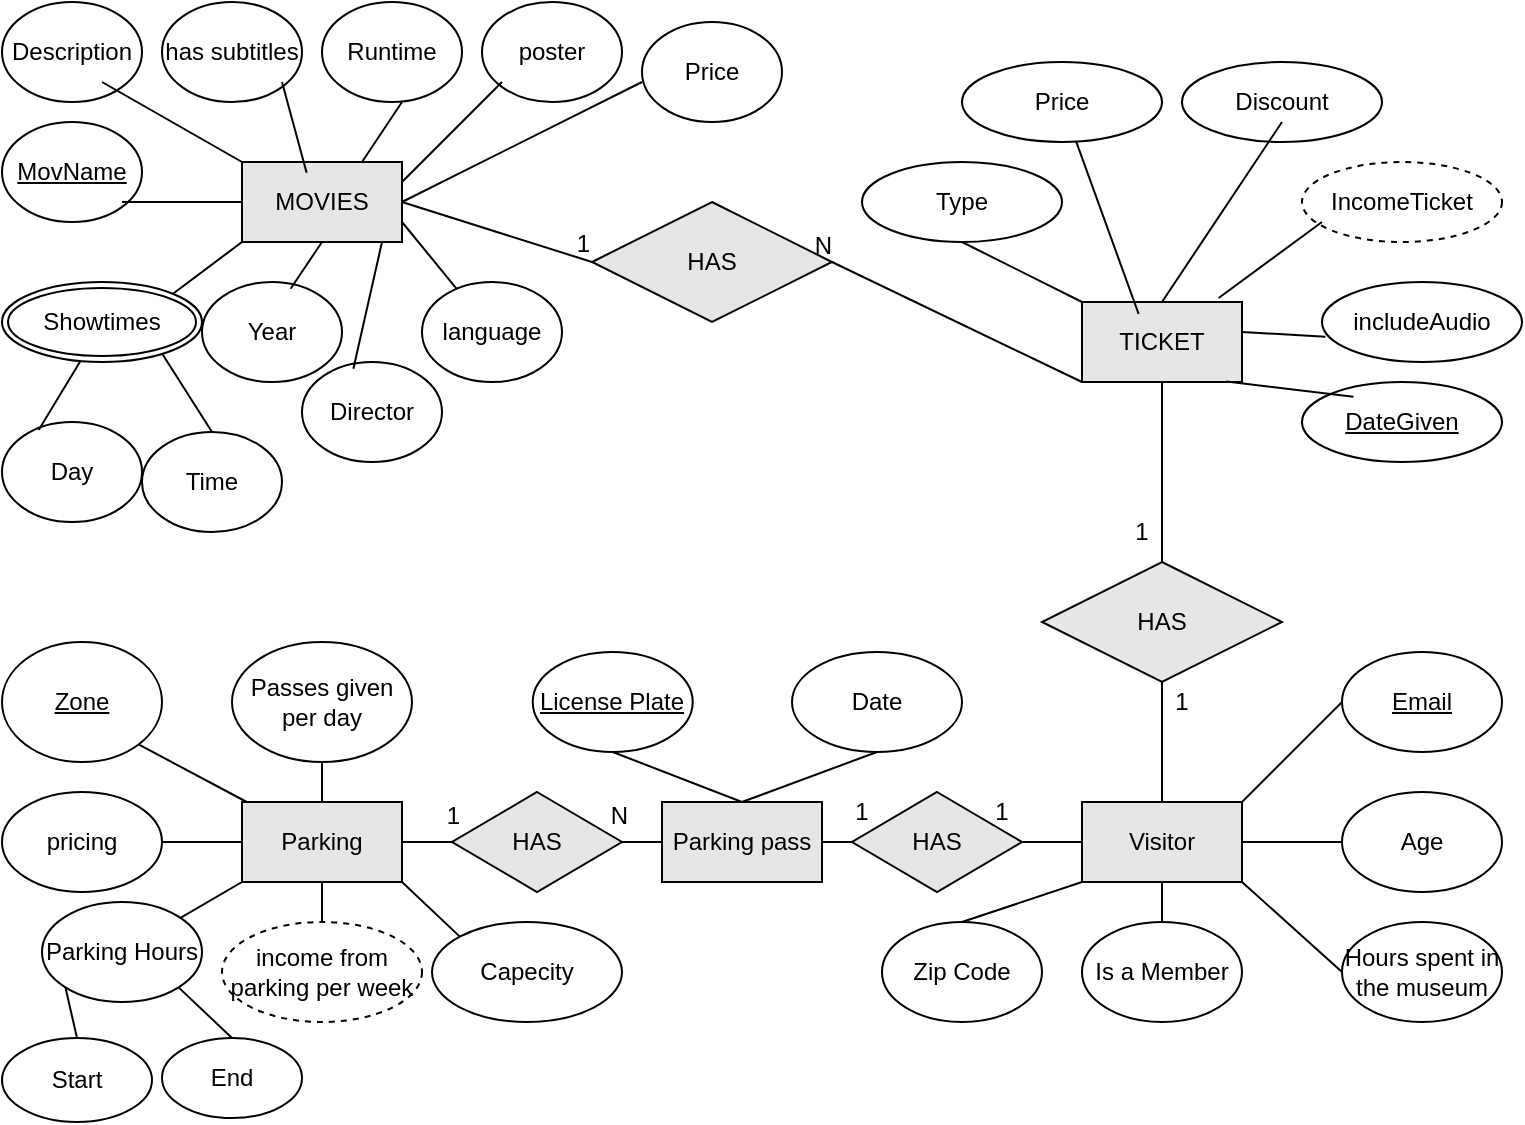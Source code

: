 <mxfile version="20.8.20" type="github">
  <diagram id="hE65RoLKXRJ-H_FZ36-S" name="Page-1">
    <mxGraphModel dx="759" dy="994" grid="1" gridSize="10" guides="1" tooltips="1" connect="1" arrows="1" fold="1" page="1" pageScale="1" pageWidth="850" pageHeight="1100" math="0" shadow="0">
      <root>
        <mxCell id="0" />
        <mxCell id="1" parent="0" />
        <mxCell id="snFYg91EjPXi_6oUZBa3-1" value="&lt;span style=&quot;&quot;&gt;MOVIES&lt;/span&gt;" style="rounded=0;whiteSpace=wrap;html=1;labelBackgroundColor=none;fillColor=#E6E6E6;strokeColor=default;align=center;fontColor=default;" parent="1" vertex="1">
          <mxGeometry x="120" y="80" width="80" height="40" as="geometry" />
        </mxCell>
        <mxCell id="B4HkfwiJIqSksFedpEig-2" value="Price" style="ellipse;whiteSpace=wrap;html=1;labelBackgroundColor=none;strokeColor=default;fontColor=default;fillColor=#FFFFFF;" parent="1" vertex="1">
          <mxGeometry x="320" y="10" width="70" height="50" as="geometry" />
        </mxCell>
        <mxCell id="B4HkfwiJIqSksFedpEig-3" value="&lt;u&gt;MovName&lt;/u&gt;" style="ellipse;whiteSpace=wrap;html=1;labelBackgroundColor=none;strokeColor=default;fontColor=default;fillColor=#FFFFFF;" parent="1" vertex="1">
          <mxGeometry y="60" width="70" height="50" as="geometry" />
        </mxCell>
        <mxCell id="B4HkfwiJIqSksFedpEig-4" value="Director" style="ellipse;whiteSpace=wrap;html=1;labelBackgroundColor=none;strokeColor=default;fontColor=default;fillColor=#FFFFFF;" parent="1" vertex="1">
          <mxGeometry x="150" y="180" width="70" height="50" as="geometry" />
        </mxCell>
        <mxCell id="B4HkfwiJIqSksFedpEig-5" value="Description" style="ellipse;whiteSpace=wrap;html=1;labelBackgroundColor=none;strokeColor=default;fontColor=default;fillColor=#FFFFFF;" parent="1" vertex="1">
          <mxGeometry width="70" height="50" as="geometry" />
        </mxCell>
        <mxCell id="B4HkfwiJIqSksFedpEig-6" value="Runtime" style="ellipse;whiteSpace=wrap;html=1;labelBackgroundColor=none;strokeColor=default;fontColor=default;fillColor=#FFFFFF;" parent="1" vertex="1">
          <mxGeometry x="160" width="70" height="50" as="geometry" />
        </mxCell>
        <mxCell id="B4HkfwiJIqSksFedpEig-7" value="Year" style="ellipse;whiteSpace=wrap;html=1;labelBackgroundColor=none;strokeColor=default;fontColor=default;fillColor=#FFFFFF;" parent="1" vertex="1">
          <mxGeometry x="100" y="140" width="70" height="50" as="geometry" />
        </mxCell>
        <mxCell id="B4HkfwiJIqSksFedpEig-8" value="language" style="ellipse;whiteSpace=wrap;html=1;labelBackgroundColor=none;strokeColor=default;fontColor=default;fillColor=#FFFFFF;" parent="1" vertex="1">
          <mxGeometry x="210" y="140" width="70" height="50" as="geometry" />
        </mxCell>
        <mxCell id="B4HkfwiJIqSksFedpEig-9" value="has subtitles" style="ellipse;whiteSpace=wrap;html=1;labelBackgroundColor=none;strokeColor=default;fontColor=default;fillColor=#FFFFFF;" parent="1" vertex="1">
          <mxGeometry x="80" width="70" height="50" as="geometry" />
        </mxCell>
        <mxCell id="B4HkfwiJIqSksFedpEig-10" value="poster" style="ellipse;whiteSpace=wrap;html=1;labelBackgroundColor=none;strokeColor=default;fontColor=default;fillColor=#FFFFFF;" parent="1" vertex="1">
          <mxGeometry x="240" width="70" height="50" as="geometry" />
        </mxCell>
        <mxCell id="B4HkfwiJIqSksFedpEig-11" value="Day" style="ellipse;whiteSpace=wrap;html=1;labelBackgroundColor=none;strokeColor=default;fontColor=default;fillColor=#FFFFFF;" parent="1" vertex="1">
          <mxGeometry y="210" width="70" height="50" as="geometry" />
        </mxCell>
        <mxCell id="B4HkfwiJIqSksFedpEig-12" value="Time" style="ellipse;whiteSpace=wrap;html=1;labelBackgroundColor=none;strokeColor=default;fontColor=default;fillColor=#FFFFFF;" parent="1" vertex="1">
          <mxGeometry x="70" y="215" width="70" height="50" as="geometry" />
        </mxCell>
        <mxCell id="B4HkfwiJIqSksFedpEig-14" value="" style="endArrow=none;html=1;rounded=0;fontColor=default;exitX=0;exitY=0;exitDx=0;exitDy=0;" parent="1" source="snFYg91EjPXi_6oUZBa3-1" edge="1">
          <mxGeometry width="50" height="50" relative="1" as="geometry">
            <mxPoint y="90" as="sourcePoint" />
            <mxPoint x="50" y="40" as="targetPoint" />
          </mxGeometry>
        </mxCell>
        <mxCell id="B4HkfwiJIqSksFedpEig-16" value="" style="endArrow=none;html=1;rounded=0;fontColor=default;exitX=0.404;exitY=0.133;exitDx=0;exitDy=0;exitPerimeter=0;" parent="1" source="snFYg91EjPXi_6oUZBa3-1" edge="1">
          <mxGeometry width="50" height="50" relative="1" as="geometry">
            <mxPoint x="90" y="80" as="sourcePoint" />
            <mxPoint x="140" y="40" as="targetPoint" />
          </mxGeometry>
        </mxCell>
        <mxCell id="B4HkfwiJIqSksFedpEig-17" value="" style="endArrow=none;html=1;rounded=0;fontColor=default;exitX=0.75;exitY=0;exitDx=0;exitDy=0;" parent="1" source="snFYg91EjPXi_6oUZBa3-1" edge="1">
          <mxGeometry width="50" height="50" relative="1" as="geometry">
            <mxPoint x="150" y="90" as="sourcePoint" />
            <mxPoint x="200" y="50" as="targetPoint" />
          </mxGeometry>
        </mxCell>
        <mxCell id="B4HkfwiJIqSksFedpEig-18" value="" style="endArrow=none;html=1;rounded=0;fontColor=default;" parent="1" edge="1">
          <mxGeometry width="50" height="50" relative="1" as="geometry">
            <mxPoint x="200" y="90" as="sourcePoint" />
            <mxPoint x="250" y="40" as="targetPoint" />
          </mxGeometry>
        </mxCell>
        <mxCell id="B4HkfwiJIqSksFedpEig-19" value="" style="endArrow=none;html=1;rounded=0;fontColor=default;exitX=1;exitY=0.5;exitDx=0;exitDy=0;" parent="1" source="snFYg91EjPXi_6oUZBa3-1" edge="1">
          <mxGeometry width="50" height="50" relative="1" as="geometry">
            <mxPoint x="270" y="90" as="sourcePoint" />
            <mxPoint x="320" y="40" as="targetPoint" />
          </mxGeometry>
        </mxCell>
        <mxCell id="B4HkfwiJIqSksFedpEig-20" value="" style="endArrow=none;html=1;rounded=0;fontColor=default;entryX=0;entryY=0.5;entryDx=0;entryDy=0;" parent="1" target="snFYg91EjPXi_6oUZBa3-1" edge="1">
          <mxGeometry width="50" height="50" relative="1" as="geometry">
            <mxPoint x="60" y="100" as="sourcePoint" />
            <mxPoint x="100" y="40" as="targetPoint" />
          </mxGeometry>
        </mxCell>
        <mxCell id="B4HkfwiJIqSksFedpEig-21" value="" style="endArrow=none;html=1;rounded=0;fontColor=default;entryX=0;entryY=1;entryDx=0;entryDy=0;" parent="1" target="snFYg91EjPXi_6oUZBa3-1" edge="1">
          <mxGeometry width="50" height="50" relative="1" as="geometry">
            <mxPoint x="80" y="150" as="sourcePoint" />
            <mxPoint x="130" y="100" as="targetPoint" />
          </mxGeometry>
        </mxCell>
        <mxCell id="B4HkfwiJIqSksFedpEig-23" value="" style="endArrow=none;html=1;rounded=0;fontColor=default;exitX=0.262;exitY=0.08;exitDx=0;exitDy=0;exitPerimeter=0;" parent="1" source="B4HkfwiJIqSksFedpEig-11" edge="1">
          <mxGeometry width="50" height="50" relative="1" as="geometry">
            <mxPoint x="30" y="220" as="sourcePoint" />
            <mxPoint x="45" y="170" as="targetPoint" />
          </mxGeometry>
        </mxCell>
        <mxCell id="B4HkfwiJIqSksFedpEig-24" value="" style="endArrow=none;html=1;rounded=0;fontColor=default;exitX=0.5;exitY=0;exitDx=0;exitDy=0;" parent="1" source="B4HkfwiJIqSksFedpEig-12" edge="1">
          <mxGeometry width="50" height="50" relative="1" as="geometry">
            <mxPoint x="20" y="210" as="sourcePoint" />
            <mxPoint x="70" y="160" as="targetPoint" />
          </mxGeometry>
        </mxCell>
        <mxCell id="B4HkfwiJIqSksFedpEig-25" value="" style="endArrow=none;html=1;rounded=0;fontColor=default;exitX=0.633;exitY=0.067;exitDx=0;exitDy=0;exitPerimeter=0;entryX=0.5;entryY=1;entryDx=0;entryDy=0;" parent="1" source="B4HkfwiJIqSksFedpEig-7" target="snFYg91EjPXi_6oUZBa3-1" edge="1">
          <mxGeometry width="50" height="50" relative="1" as="geometry">
            <mxPoint x="120" y="160" as="sourcePoint" />
            <mxPoint x="160" y="130" as="targetPoint" />
          </mxGeometry>
        </mxCell>
        <mxCell id="B4HkfwiJIqSksFedpEig-26" value="" style="endArrow=none;html=1;rounded=0;fontColor=default;exitX=0.367;exitY=0.067;exitDx=0;exitDy=0;exitPerimeter=0;" parent="1" source="B4HkfwiJIqSksFedpEig-4" edge="1">
          <mxGeometry width="50" height="50" relative="1" as="geometry">
            <mxPoint x="140" y="170" as="sourcePoint" />
            <mxPoint x="190" y="120" as="targetPoint" />
          </mxGeometry>
        </mxCell>
        <mxCell id="B4HkfwiJIqSksFedpEig-27" value="" style="endArrow=none;html=1;rounded=0;fontColor=default;" parent="1" source="B4HkfwiJIqSksFedpEig-8" edge="1">
          <mxGeometry width="50" height="50" relative="1" as="geometry">
            <mxPoint x="150" y="160" as="sourcePoint" />
            <mxPoint x="200" y="110" as="targetPoint" />
          </mxGeometry>
        </mxCell>
        <mxCell id="B4HkfwiJIqSksFedpEig-28" value="&lt;span style=&quot;&quot;&gt;TICKET&lt;/span&gt;" style="rounded=0;whiteSpace=wrap;html=1;labelBackgroundColor=none;fillColor=#E6E6E6;strokeColor=default;align=center;fontColor=default;" parent="1" vertex="1">
          <mxGeometry x="540" y="150" width="80" height="40" as="geometry" />
        </mxCell>
        <mxCell id="B4HkfwiJIqSksFedpEig-41" value="includeAudio" style="ellipse;whiteSpace=wrap;html=1;align=center;labelBackgroundColor=none;strokeColor=default;fontColor=default;fillColor=#FFFFFF;" parent="1" vertex="1">
          <mxGeometry x="660" y="140" width="100" height="40" as="geometry" />
        </mxCell>
        <mxCell id="B4HkfwiJIqSksFedpEig-43" value="Discount" style="ellipse;whiteSpace=wrap;html=1;align=center;labelBackgroundColor=none;strokeColor=default;fontColor=default;fillColor=#FFFFFF;" parent="1" vertex="1">
          <mxGeometry x="590" y="30" width="100" height="40" as="geometry" />
        </mxCell>
        <mxCell id="B4HkfwiJIqSksFedpEig-44" value="Price" style="ellipse;whiteSpace=wrap;html=1;align=center;labelBackgroundColor=none;strokeColor=default;fontColor=default;fillColor=#FFFFFF;" parent="1" vertex="1">
          <mxGeometry x="480" y="30" width="100" height="40" as="geometry" />
        </mxCell>
        <mxCell id="B4HkfwiJIqSksFedpEig-45" value="Type" style="ellipse;whiteSpace=wrap;html=1;align=center;labelBackgroundColor=none;strokeColor=default;fontColor=default;fillColor=#FFFFFF;" parent="1" vertex="1">
          <mxGeometry x="430" y="80" width="100" height="40" as="geometry" />
        </mxCell>
        <mxCell id="B4HkfwiJIqSksFedpEig-46" value="DateGiven" style="ellipse;whiteSpace=wrap;html=1;align=center;fontStyle=4;labelBackgroundColor=none;strokeColor=default;fontColor=default;fillColor=#FFFFFF;" parent="1" vertex="1">
          <mxGeometry x="650" y="190" width="100" height="40" as="geometry" />
        </mxCell>
        <mxCell id="B4HkfwiJIqSksFedpEig-47" value="IncomeTicket" style="ellipse;whiteSpace=wrap;html=1;align=center;dashed=1;labelBackgroundColor=none;strokeColor=default;fontColor=default;fillColor=#FFFFFF;" parent="1" vertex="1">
          <mxGeometry x="650" y="80" width="100" height="40" as="geometry" />
        </mxCell>
        <mxCell id="B4HkfwiJIqSksFedpEig-48" value="" style="endArrow=none;html=1;rounded=0;fontColor=default;entryX=0;entryY=0;entryDx=0;entryDy=0;" parent="1" target="B4HkfwiJIqSksFedpEig-28" edge="1">
          <mxGeometry relative="1" as="geometry">
            <mxPoint x="480" y="120" as="sourcePoint" />
            <mxPoint x="620" y="110" as="targetPoint" />
          </mxGeometry>
        </mxCell>
        <mxCell id="B4HkfwiJIqSksFedpEig-49" value="" style="endArrow=none;html=1;rounded=0;fontColor=default;entryX=0.354;entryY=0.15;entryDx=0;entryDy=0;entryPerimeter=0;" parent="1" source="B4HkfwiJIqSksFedpEig-44" target="B4HkfwiJIqSksFedpEig-28" edge="1">
          <mxGeometry relative="1" as="geometry">
            <mxPoint x="500" y="79" as="sourcePoint" />
            <mxPoint x="660" y="79" as="targetPoint" />
          </mxGeometry>
        </mxCell>
        <mxCell id="B4HkfwiJIqSksFedpEig-50" value="" style="endArrow=none;html=1;rounded=0;fontColor=default;exitX=0.5;exitY=0;exitDx=0;exitDy=0;" parent="1" source="B4HkfwiJIqSksFedpEig-28" edge="1">
          <mxGeometry relative="1" as="geometry">
            <mxPoint x="520" y="110" as="sourcePoint" />
            <mxPoint x="640" y="60" as="targetPoint" />
          </mxGeometry>
        </mxCell>
        <mxCell id="B4HkfwiJIqSksFedpEig-51" value="" style="endArrow=none;html=1;rounded=0;fontColor=default;exitX=0.854;exitY=-0.05;exitDx=0;exitDy=0;exitPerimeter=0;" parent="1" source="B4HkfwiJIqSksFedpEig-28" edge="1">
          <mxGeometry relative="1" as="geometry">
            <mxPoint x="520" y="110" as="sourcePoint" />
            <mxPoint x="660" y="110" as="targetPoint" />
          </mxGeometry>
        </mxCell>
        <mxCell id="B4HkfwiJIqSksFedpEig-52" value="" style="endArrow=none;html=1;rounded=0;fontColor=default;entryX=0.017;entryY=0.683;entryDx=0;entryDy=0;entryPerimeter=0;" parent="1" target="B4HkfwiJIqSksFedpEig-41" edge="1">
          <mxGeometry relative="1" as="geometry">
            <mxPoint x="620" y="165" as="sourcePoint" />
            <mxPoint x="680" y="164.5" as="targetPoint" />
          </mxGeometry>
        </mxCell>
        <mxCell id="B4HkfwiJIqSksFedpEig-53" value="" style="endArrow=none;html=1;rounded=0;fontColor=default;entryX=0.257;entryY=0.183;entryDx=0;entryDy=0;entryPerimeter=0;exitX=0.903;exitY=0.994;exitDx=0;exitDy=0;exitPerimeter=0;" parent="1" target="B4HkfwiJIqSksFedpEig-46" edge="1" source="B4HkfwiJIqSksFedpEig-28">
          <mxGeometry relative="1" as="geometry">
            <mxPoint x="560" y="190" as="sourcePoint" />
            <mxPoint x="720" y="189" as="targetPoint" />
            <Array as="points" />
          </mxGeometry>
        </mxCell>
        <mxCell id="B4HkfwiJIqSksFedpEig-54" value="HAS" style="shape=rhombus;perimeter=rhombusPerimeter;whiteSpace=wrap;html=1;align=center;labelBackgroundColor=none;strokeColor=default;fontColor=default;fillColor=#E6E6E6;" parent="1" vertex="1">
          <mxGeometry x="295" y="100" width="120" height="60" as="geometry" />
        </mxCell>
        <mxCell id="B4HkfwiJIqSksFedpEig-55" value="" style="endArrow=none;html=1;rounded=0;fontColor=default;entryX=0;entryY=0.5;entryDx=0;entryDy=0;" parent="1" target="B4HkfwiJIqSksFedpEig-54" edge="1">
          <mxGeometry relative="1" as="geometry">
            <mxPoint x="200" y="100" as="sourcePoint" />
            <mxPoint x="360" y="100" as="targetPoint" />
          </mxGeometry>
        </mxCell>
        <mxCell id="B4HkfwiJIqSksFedpEig-56" value="1" style="resizable=0;html=1;align=right;verticalAlign=bottom;labelBackgroundColor=none;strokeColor=default;fontColor=default;fillColor=#E6E6E6;" parent="B4HkfwiJIqSksFedpEig-55" connectable="0" vertex="1">
          <mxGeometry x="1" relative="1" as="geometry" />
        </mxCell>
        <mxCell id="B4HkfwiJIqSksFedpEig-57" value="" style="endArrow=none;html=1;rounded=0;fontColor=default;exitX=0;exitY=1;exitDx=0;exitDy=0;" parent="1" source="B4HkfwiJIqSksFedpEig-28" edge="1">
          <mxGeometry relative="1" as="geometry">
            <mxPoint x="495" y="140" as="sourcePoint" />
            <mxPoint x="415" y="130" as="targetPoint" />
          </mxGeometry>
        </mxCell>
        <mxCell id="B4HkfwiJIqSksFedpEig-58" value="N" style="resizable=0;html=1;align=right;verticalAlign=bottom;labelBackgroundColor=none;strokeColor=default;fontColor=default;fillColor=#E6E6E6;" parent="B4HkfwiJIqSksFedpEig-57" connectable="0" vertex="1">
          <mxGeometry x="1" relative="1" as="geometry" />
        </mxCell>
        <mxCell id="ZLmWBADTlYXgiT_7GT_r-1" value="Parking" style="rounded=0;whiteSpace=wrap;html=1;labelBackgroundColor=none;fillColor=#E6E6E6;strokeColor=default;align=center;fontColor=default;" parent="1" vertex="1">
          <mxGeometry x="120" y="400" width="80" height="40" as="geometry" />
        </mxCell>
        <mxCell id="ZLmWBADTlYXgiT_7GT_r-2" value="Zone" style="ellipse;whiteSpace=wrap;html=1;fontStyle=4" parent="1" vertex="1">
          <mxGeometry y="320" width="80" height="60" as="geometry" />
        </mxCell>
        <mxCell id="ZLmWBADTlYXgiT_7GT_r-3" value="pricing" style="ellipse;whiteSpace=wrap;html=1;" parent="1" vertex="1">
          <mxGeometry y="395" width="80" height="50" as="geometry" />
        </mxCell>
        <mxCell id="ZLmWBADTlYXgiT_7GT_r-4" value="Parking Hours" style="ellipse;whiteSpace=wrap;html=1;" parent="1" vertex="1">
          <mxGeometry x="20" y="450" width="80" height="50" as="geometry" />
        </mxCell>
        <mxCell id="ZLmWBADTlYXgiT_7GT_r-5" value="Passes given per day" style="ellipse;whiteSpace=wrap;html=1;" parent="1" vertex="1">
          <mxGeometry x="115" y="320" width="90" height="60" as="geometry" />
        </mxCell>
        <mxCell id="ZLmWBADTlYXgiT_7GT_r-6" value="income from parking per week" style="ellipse;whiteSpace=wrap;html=1;dashed=1;" parent="1" vertex="1">
          <mxGeometry x="110" y="460" width="100" height="50" as="geometry" />
        </mxCell>
        <mxCell id="ZLmWBADTlYXgiT_7GT_r-7" value="" style="endArrow=none;html=1;rounded=0;exitX=1;exitY=1;exitDx=0;exitDy=0;" parent="1" source="ZLmWBADTlYXgiT_7GT_r-2" target="ZLmWBADTlYXgiT_7GT_r-1" edge="1">
          <mxGeometry width="50" height="50" relative="1" as="geometry">
            <mxPoint x="150" y="390" as="sourcePoint" />
            <mxPoint x="200" y="340" as="targetPoint" />
          </mxGeometry>
        </mxCell>
        <mxCell id="ZLmWBADTlYXgiT_7GT_r-8" value="" style="endArrow=none;html=1;rounded=0;exitX=0.5;exitY=0;exitDx=0;exitDy=0;entryX=0.5;entryY=1;entryDx=0;entryDy=0;" parent="1" source="ZLmWBADTlYXgiT_7GT_r-1" target="ZLmWBADTlYXgiT_7GT_r-5" edge="1">
          <mxGeometry width="50" height="50" relative="1" as="geometry">
            <mxPoint x="150" y="390" as="sourcePoint" />
            <mxPoint x="200" y="340" as="targetPoint" />
          </mxGeometry>
        </mxCell>
        <mxCell id="ZLmWBADTlYXgiT_7GT_r-9" value="" style="endArrow=none;html=1;rounded=0;exitX=1;exitY=0.5;exitDx=0;exitDy=0;entryX=0;entryY=0.5;entryDx=0;entryDy=0;" parent="1" source="ZLmWBADTlYXgiT_7GT_r-3" target="ZLmWBADTlYXgiT_7GT_r-1" edge="1">
          <mxGeometry width="50" height="50" relative="1" as="geometry">
            <mxPoint x="80" y="450" as="sourcePoint" />
            <mxPoint x="130" y="400" as="targetPoint" />
          </mxGeometry>
        </mxCell>
        <mxCell id="ZLmWBADTlYXgiT_7GT_r-11" value="" style="endArrow=none;html=1;curved=1;entryX=0;entryY=1;entryDx=0;entryDy=0;" parent="1" source="ZLmWBADTlYXgiT_7GT_r-4" target="ZLmWBADTlYXgiT_7GT_r-1" edge="1">
          <mxGeometry width="50" height="50" relative="1" as="geometry">
            <mxPoint x="150" y="390" as="sourcePoint" />
            <mxPoint x="200" y="340" as="targetPoint" />
          </mxGeometry>
        </mxCell>
        <mxCell id="ZLmWBADTlYXgiT_7GT_r-12" value="" style="endArrow=none;html=1;curved=1;exitX=0.5;exitY=0;exitDx=0;exitDy=0;entryX=0.5;entryY=1;entryDx=0;entryDy=0;" parent="1" source="ZLmWBADTlYXgiT_7GT_r-6" target="ZLmWBADTlYXgiT_7GT_r-1" edge="1">
          <mxGeometry width="50" height="50" relative="1" as="geometry">
            <mxPoint x="150" y="390" as="sourcePoint" />
            <mxPoint x="200" y="340" as="targetPoint" />
          </mxGeometry>
        </mxCell>
        <mxCell id="ZLmWBADTlYXgiT_7GT_r-13" value="Visitor" style="rounded=0;whiteSpace=wrap;html=1;labelBackgroundColor=none;fillColor=#E6E6E6;strokeColor=default;align=center;fontColor=default;" parent="1" vertex="1">
          <mxGeometry x="540" y="400" width="80" height="40" as="geometry" />
        </mxCell>
        <mxCell id="ZLmWBADTlYXgiT_7GT_r-14" value="Email" style="ellipse;whiteSpace=wrap;html=1;fontStyle=4" parent="1" vertex="1">
          <mxGeometry x="670" y="325" width="80" height="50" as="geometry" />
        </mxCell>
        <mxCell id="ZLmWBADTlYXgiT_7GT_r-15" value="Age" style="ellipse;whiteSpace=wrap;html=1;" parent="1" vertex="1">
          <mxGeometry x="670" y="395" width="80" height="50" as="geometry" />
        </mxCell>
        <mxCell id="ZLmWBADTlYXgiT_7GT_r-16" value="" style="endArrow=none;html=1;curved=1;exitX=1;exitY=0;exitDx=0;exitDy=0;entryX=0;entryY=0.5;entryDx=0;entryDy=0;" parent="1" source="ZLmWBADTlYXgiT_7GT_r-13" target="ZLmWBADTlYXgiT_7GT_r-14" edge="1">
          <mxGeometry width="50" height="50" relative="1" as="geometry">
            <mxPoint x="600" y="400" as="sourcePoint" />
            <mxPoint x="650" y="350" as="targetPoint" />
          </mxGeometry>
        </mxCell>
        <mxCell id="ZLmWBADTlYXgiT_7GT_r-17" value="" style="endArrow=none;html=1;curved=1;exitX=1;exitY=0.5;exitDx=0;exitDy=0;entryX=0;entryY=0.5;entryDx=0;entryDy=0;" parent="1" source="ZLmWBADTlYXgiT_7GT_r-13" target="ZLmWBADTlYXgiT_7GT_r-15" edge="1">
          <mxGeometry width="50" height="50" relative="1" as="geometry">
            <mxPoint x="600" y="400" as="sourcePoint" />
            <mxPoint x="650" y="350" as="targetPoint" />
          </mxGeometry>
        </mxCell>
        <mxCell id="ZLmWBADTlYXgiT_7GT_r-18" value="Hours spent in the museum" style="ellipse;whiteSpace=wrap;html=1;" parent="1" vertex="1">
          <mxGeometry x="670" y="460" width="80" height="50" as="geometry" />
        </mxCell>
        <mxCell id="ZLmWBADTlYXgiT_7GT_r-19" value="" style="endArrow=none;html=1;curved=1;exitX=1;exitY=1;exitDx=0;exitDy=0;entryX=0;entryY=0.5;entryDx=0;entryDy=0;" parent="1" source="ZLmWBADTlYXgiT_7GT_r-13" target="ZLmWBADTlYXgiT_7GT_r-18" edge="1">
          <mxGeometry width="50" height="50" relative="1" as="geometry">
            <mxPoint x="600" y="400" as="sourcePoint" />
            <mxPoint x="650" y="350" as="targetPoint" />
          </mxGeometry>
        </mxCell>
        <mxCell id="ZLmWBADTlYXgiT_7GT_r-21" value="HAS" style="shape=rhombus;perimeter=rhombusPerimeter;whiteSpace=wrap;html=1;align=center;labelBackgroundColor=none;strokeColor=default;fontColor=default;fillColor=#E6E6E6;" parent="1" vertex="1">
          <mxGeometry x="520" y="280" width="120" height="60" as="geometry" />
        </mxCell>
        <mxCell id="ZLmWBADTlYXgiT_7GT_r-23" value="" style="endArrow=none;html=1;curved=1;exitX=0.5;exitY=0;exitDx=0;exitDy=0;entryX=0.5;entryY=1;entryDx=0;entryDy=0;" parent="1" source="ZLmWBADTlYXgiT_7GT_r-21" target="B4HkfwiJIqSksFedpEig-28" edge="1">
          <mxGeometry width="50" height="50" relative="1" as="geometry">
            <mxPoint x="590" y="430" as="sourcePoint" />
            <mxPoint x="530" y="220" as="targetPoint" />
          </mxGeometry>
        </mxCell>
        <mxCell id="ZLmWBADTlYXgiT_7GT_r-24" value="" style="endArrow=none;html=1;curved=1;entryX=0.5;entryY=1;entryDx=0;entryDy=0;exitX=0.5;exitY=0;exitDx=0;exitDy=0;" parent="1" source="ZLmWBADTlYXgiT_7GT_r-13" target="ZLmWBADTlYXgiT_7GT_r-21" edge="1">
          <mxGeometry width="50" height="50" relative="1" as="geometry">
            <mxPoint x="580" y="390" as="sourcePoint" />
            <mxPoint x="650" y="350" as="targetPoint" />
          </mxGeometry>
        </mxCell>
        <mxCell id="ZLmWBADTlYXgiT_7GT_r-25" value="1" style="text;html=1;strokeColor=none;fillColor=none;align=center;verticalAlign=middle;whiteSpace=wrap;rounded=0;" parent="1" vertex="1">
          <mxGeometry x="560" y="335" width="60" height="30" as="geometry" />
        </mxCell>
        <mxCell id="ZLmWBADTlYXgiT_7GT_r-26" value="1" style="text;html=1;strokeColor=none;fillColor=none;align=center;verticalAlign=middle;whiteSpace=wrap;rounded=0;" parent="1" vertex="1">
          <mxGeometry x="540" y="250" width="60" height="30" as="geometry" />
        </mxCell>
        <mxCell id="ZLmWBADTlYXgiT_7GT_r-27" value="&lt;div&gt;Is a Member&lt;/div&gt;" style="ellipse;whiteSpace=wrap;html=1;" parent="1" vertex="1">
          <mxGeometry x="540" y="460" width="80" height="50" as="geometry" />
        </mxCell>
        <mxCell id="ZLmWBADTlYXgiT_7GT_r-28" value="" style="endArrow=none;html=1;curved=1;exitX=0.5;exitY=0;exitDx=0;exitDy=0;entryX=0.5;entryY=1;entryDx=0;entryDy=0;" parent="1" source="ZLmWBADTlYXgiT_7GT_r-27" target="ZLmWBADTlYXgiT_7GT_r-13" edge="1">
          <mxGeometry width="50" height="50" relative="1" as="geometry">
            <mxPoint x="400" y="400" as="sourcePoint" />
            <mxPoint x="450" y="350" as="targetPoint" />
          </mxGeometry>
        </mxCell>
        <mxCell id="ZLmWBADTlYXgiT_7GT_r-29" value="&lt;div&gt;Zip Code&lt;/div&gt;" style="ellipse;whiteSpace=wrap;html=1;" parent="1" vertex="1">
          <mxGeometry x="440" y="460" width="80" height="50" as="geometry" />
        </mxCell>
        <mxCell id="ZLmWBADTlYXgiT_7GT_r-30" value="" style="endArrow=none;html=1;curved=1;exitX=0.5;exitY=0;exitDx=0;exitDy=0;entryX=0;entryY=1;entryDx=0;entryDy=0;" parent="1" source="ZLmWBADTlYXgiT_7GT_r-29" target="ZLmWBADTlYXgiT_7GT_r-13" edge="1">
          <mxGeometry width="50" height="50" relative="1" as="geometry">
            <mxPoint x="380" y="400" as="sourcePoint" />
            <mxPoint x="430" y="350" as="targetPoint" />
          </mxGeometry>
        </mxCell>
        <mxCell id="DcB4AucVIIoKUe7GozCo-1" value="Showtimes" style="ellipse;shape=doubleEllipse;margin=3;whiteSpace=wrap;html=1;align=center;" parent="1" vertex="1">
          <mxGeometry y="140" width="100" height="40" as="geometry" />
        </mxCell>
        <mxCell id="3wOYteCgXOwk_A6TP4Yo-1" value="Capecity" style="ellipse;whiteSpace=wrap;html=1;" vertex="1" parent="1">
          <mxGeometry x="215" y="460" width="95" height="50" as="geometry" />
        </mxCell>
        <mxCell id="3wOYteCgXOwk_A6TP4Yo-2" value="&lt;div&gt;Parking pass&lt;/div&gt;" style="rounded=0;whiteSpace=wrap;html=1;labelBackgroundColor=none;fillColor=#E6E6E6;strokeColor=default;align=center;fontColor=default;" vertex="1" parent="1">
          <mxGeometry x="330" y="400" width="80" height="40" as="geometry" />
        </mxCell>
        <mxCell id="3wOYteCgXOwk_A6TP4Yo-3" value="" style="endArrow=none;html=1;rounded=0;exitX=1;exitY=0.5;exitDx=0;exitDy=0;" edge="1" parent="1" source="ZLmWBADTlYXgiT_7GT_r-1">
          <mxGeometry width="50" height="50" relative="1" as="geometry">
            <mxPoint x="460" y="430" as="sourcePoint" />
            <mxPoint x="240" y="420" as="targetPoint" />
          </mxGeometry>
        </mxCell>
        <mxCell id="3wOYteCgXOwk_A6TP4Yo-4" value="HAS" style="shape=rhombus;perimeter=rhombusPerimeter;whiteSpace=wrap;html=1;align=center;labelBackgroundColor=none;strokeColor=default;fontColor=default;fillColor=#E6E6E6;" vertex="1" parent="1">
          <mxGeometry x="225" y="395" width="85" height="50" as="geometry" />
        </mxCell>
        <mxCell id="3wOYteCgXOwk_A6TP4Yo-5" value="" style="endArrow=none;html=1;rounded=0;exitX=1;exitY=0.5;exitDx=0;exitDy=0;entryX=0;entryY=0.5;entryDx=0;entryDy=0;" edge="1" parent="1" source="3wOYteCgXOwk_A6TP4Yo-4" target="3wOYteCgXOwk_A6TP4Yo-2">
          <mxGeometry width="50" height="50" relative="1" as="geometry">
            <mxPoint x="460" y="430" as="sourcePoint" />
            <mxPoint x="510" y="380" as="targetPoint" />
          </mxGeometry>
        </mxCell>
        <mxCell id="3wOYteCgXOwk_A6TP4Yo-6" value="N" style="resizable=0;html=1;align=right;verticalAlign=bottom;labelBackgroundColor=none;strokeColor=default;fontColor=default;fillColor=#E6E6E6;" connectable="0" vertex="1" parent="1">
          <mxGeometry x="424.998" y="140.0" as="geometry">
            <mxPoint x="-111" y="275" as="offset" />
          </mxGeometry>
        </mxCell>
        <mxCell id="3wOYteCgXOwk_A6TP4Yo-7" value="1" style="resizable=0;html=1;align=right;verticalAlign=bottom;labelBackgroundColor=none;strokeColor=default;fontColor=default;fillColor=#E6E6E6;" connectable="0" vertex="1" parent="1">
          <mxGeometry x="305.358" y="140.113" as="geometry">
            <mxPoint x="-76" y="275" as="offset" />
          </mxGeometry>
        </mxCell>
        <mxCell id="3wOYteCgXOwk_A6TP4Yo-8" value="HAS" style="shape=rhombus;perimeter=rhombusPerimeter;whiteSpace=wrap;html=1;align=center;labelBackgroundColor=none;strokeColor=default;fontColor=default;fillColor=#E6E6E6;" vertex="1" parent="1">
          <mxGeometry x="425" y="395" width="85" height="50" as="geometry" />
        </mxCell>
        <mxCell id="3wOYteCgXOwk_A6TP4Yo-9" value="" style="endArrow=none;html=1;rounded=0;exitX=1;exitY=0.5;exitDx=0;exitDy=0;entryX=0;entryY=0.5;entryDx=0;entryDy=0;" edge="1" parent="1" source="3wOYteCgXOwk_A6TP4Yo-2" target="3wOYteCgXOwk_A6TP4Yo-8">
          <mxGeometry width="50" height="50" relative="1" as="geometry">
            <mxPoint x="460" y="430" as="sourcePoint" />
            <mxPoint x="510" y="380" as="targetPoint" />
          </mxGeometry>
        </mxCell>
        <mxCell id="3wOYteCgXOwk_A6TP4Yo-10" value="" style="endArrow=none;html=1;rounded=0;exitX=1;exitY=0.5;exitDx=0;exitDy=0;entryX=0;entryY=0.5;entryDx=0;entryDy=0;" edge="1" parent="1" source="3wOYteCgXOwk_A6TP4Yo-8" target="ZLmWBADTlYXgiT_7GT_r-13">
          <mxGeometry width="50" height="50" relative="1" as="geometry">
            <mxPoint x="460" y="430" as="sourcePoint" />
            <mxPoint x="510" y="380" as="targetPoint" />
          </mxGeometry>
        </mxCell>
        <mxCell id="3wOYteCgXOwk_A6TP4Yo-11" value="" style="endArrow=none;html=1;rounded=0;exitX=1;exitY=1;exitDx=0;exitDy=0;entryX=0;entryY=0;entryDx=0;entryDy=0;" edge="1" parent="1" source="ZLmWBADTlYXgiT_7GT_r-1" target="3wOYteCgXOwk_A6TP4Yo-1">
          <mxGeometry width="50" height="50" relative="1" as="geometry">
            <mxPoint x="460" y="430" as="sourcePoint" />
            <mxPoint x="510" y="380" as="targetPoint" />
          </mxGeometry>
        </mxCell>
        <mxCell id="3wOYteCgXOwk_A6TP4Yo-13" value="1" style="text;html=1;strokeColor=none;fillColor=none;align=center;verticalAlign=middle;whiteSpace=wrap;rounded=0;" vertex="1" parent="1">
          <mxGeometry x="470" y="390" width="60" height="30" as="geometry" />
        </mxCell>
        <mxCell id="3wOYteCgXOwk_A6TP4Yo-14" value="1" style="text;html=1;strokeColor=none;fillColor=none;align=center;verticalAlign=middle;whiteSpace=wrap;rounded=0;" vertex="1" parent="1">
          <mxGeometry x="400" y="390" width="60" height="30" as="geometry" />
        </mxCell>
        <mxCell id="3wOYteCgXOwk_A6TP4Yo-15" value="License Plate" style="ellipse;whiteSpace=wrap;html=1;fontStyle=4" vertex="1" parent="1">
          <mxGeometry x="265.36" y="325" width="80" height="50" as="geometry" />
        </mxCell>
        <mxCell id="3wOYteCgXOwk_A6TP4Yo-16" value="" style="endArrow=none;html=1;rounded=0;exitX=0.5;exitY=1;exitDx=0;exitDy=0;entryX=0.5;entryY=0;entryDx=0;entryDy=0;" edge="1" parent="1" source="3wOYteCgXOwk_A6TP4Yo-15" target="3wOYteCgXOwk_A6TP4Yo-2">
          <mxGeometry width="50" height="50" relative="1" as="geometry">
            <mxPoint x="460" y="430" as="sourcePoint" />
            <mxPoint x="510" y="380" as="targetPoint" />
          </mxGeometry>
        </mxCell>
        <mxCell id="3wOYteCgXOwk_A6TP4Yo-19" value="Date" style="ellipse;whiteSpace=wrap;html=1;" vertex="1" parent="1">
          <mxGeometry x="395" y="325" width="85" height="50" as="geometry" />
        </mxCell>
        <mxCell id="3wOYteCgXOwk_A6TP4Yo-20" value="" style="endArrow=none;html=1;rounded=0;exitX=0.5;exitY=0;exitDx=0;exitDy=0;entryX=0.5;entryY=1;entryDx=0;entryDy=0;" edge="1" parent="1" source="3wOYteCgXOwk_A6TP4Yo-2" target="3wOYteCgXOwk_A6TP4Yo-19">
          <mxGeometry width="50" height="50" relative="1" as="geometry">
            <mxPoint x="460" y="430" as="sourcePoint" />
            <mxPoint x="510" y="380" as="targetPoint" />
          </mxGeometry>
        </mxCell>
        <mxCell id="3wOYteCgXOwk_A6TP4Yo-22" value="Start" style="ellipse;whiteSpace=wrap;html=1;shadow=0;" vertex="1" parent="1">
          <mxGeometry y="518" width="75" height="42" as="geometry" />
        </mxCell>
        <mxCell id="3wOYteCgXOwk_A6TP4Yo-23" value="End" style="ellipse;whiteSpace=wrap;html=1;shadow=0;" vertex="1" parent="1">
          <mxGeometry x="80" y="518" width="70" height="40" as="geometry" />
        </mxCell>
        <mxCell id="3wOYteCgXOwk_A6TP4Yo-24" value="" style="endArrow=none;html=1;rounded=0;exitX=0.5;exitY=0;exitDx=0;exitDy=0;entryX=0;entryY=1;entryDx=0;entryDy=0;" edge="1" parent="1" source="3wOYteCgXOwk_A6TP4Yo-22" target="ZLmWBADTlYXgiT_7GT_r-4">
          <mxGeometry width="50" height="50" relative="1" as="geometry">
            <mxPoint x="650" y="370" as="sourcePoint" />
            <mxPoint x="700" y="320" as="targetPoint" />
          </mxGeometry>
        </mxCell>
        <mxCell id="3wOYteCgXOwk_A6TP4Yo-25" value="" style="endArrow=none;html=1;rounded=0;exitX=0.5;exitY=0;exitDx=0;exitDy=0;entryX=1;entryY=1;entryDx=0;entryDy=0;" edge="1" parent="1" source="3wOYteCgXOwk_A6TP4Yo-23" target="ZLmWBADTlYXgiT_7GT_r-4">
          <mxGeometry width="50" height="50" relative="1" as="geometry">
            <mxPoint x="650" y="370" as="sourcePoint" />
            <mxPoint x="700" y="320" as="targetPoint" />
          </mxGeometry>
        </mxCell>
      </root>
    </mxGraphModel>
  </diagram>
</mxfile>
